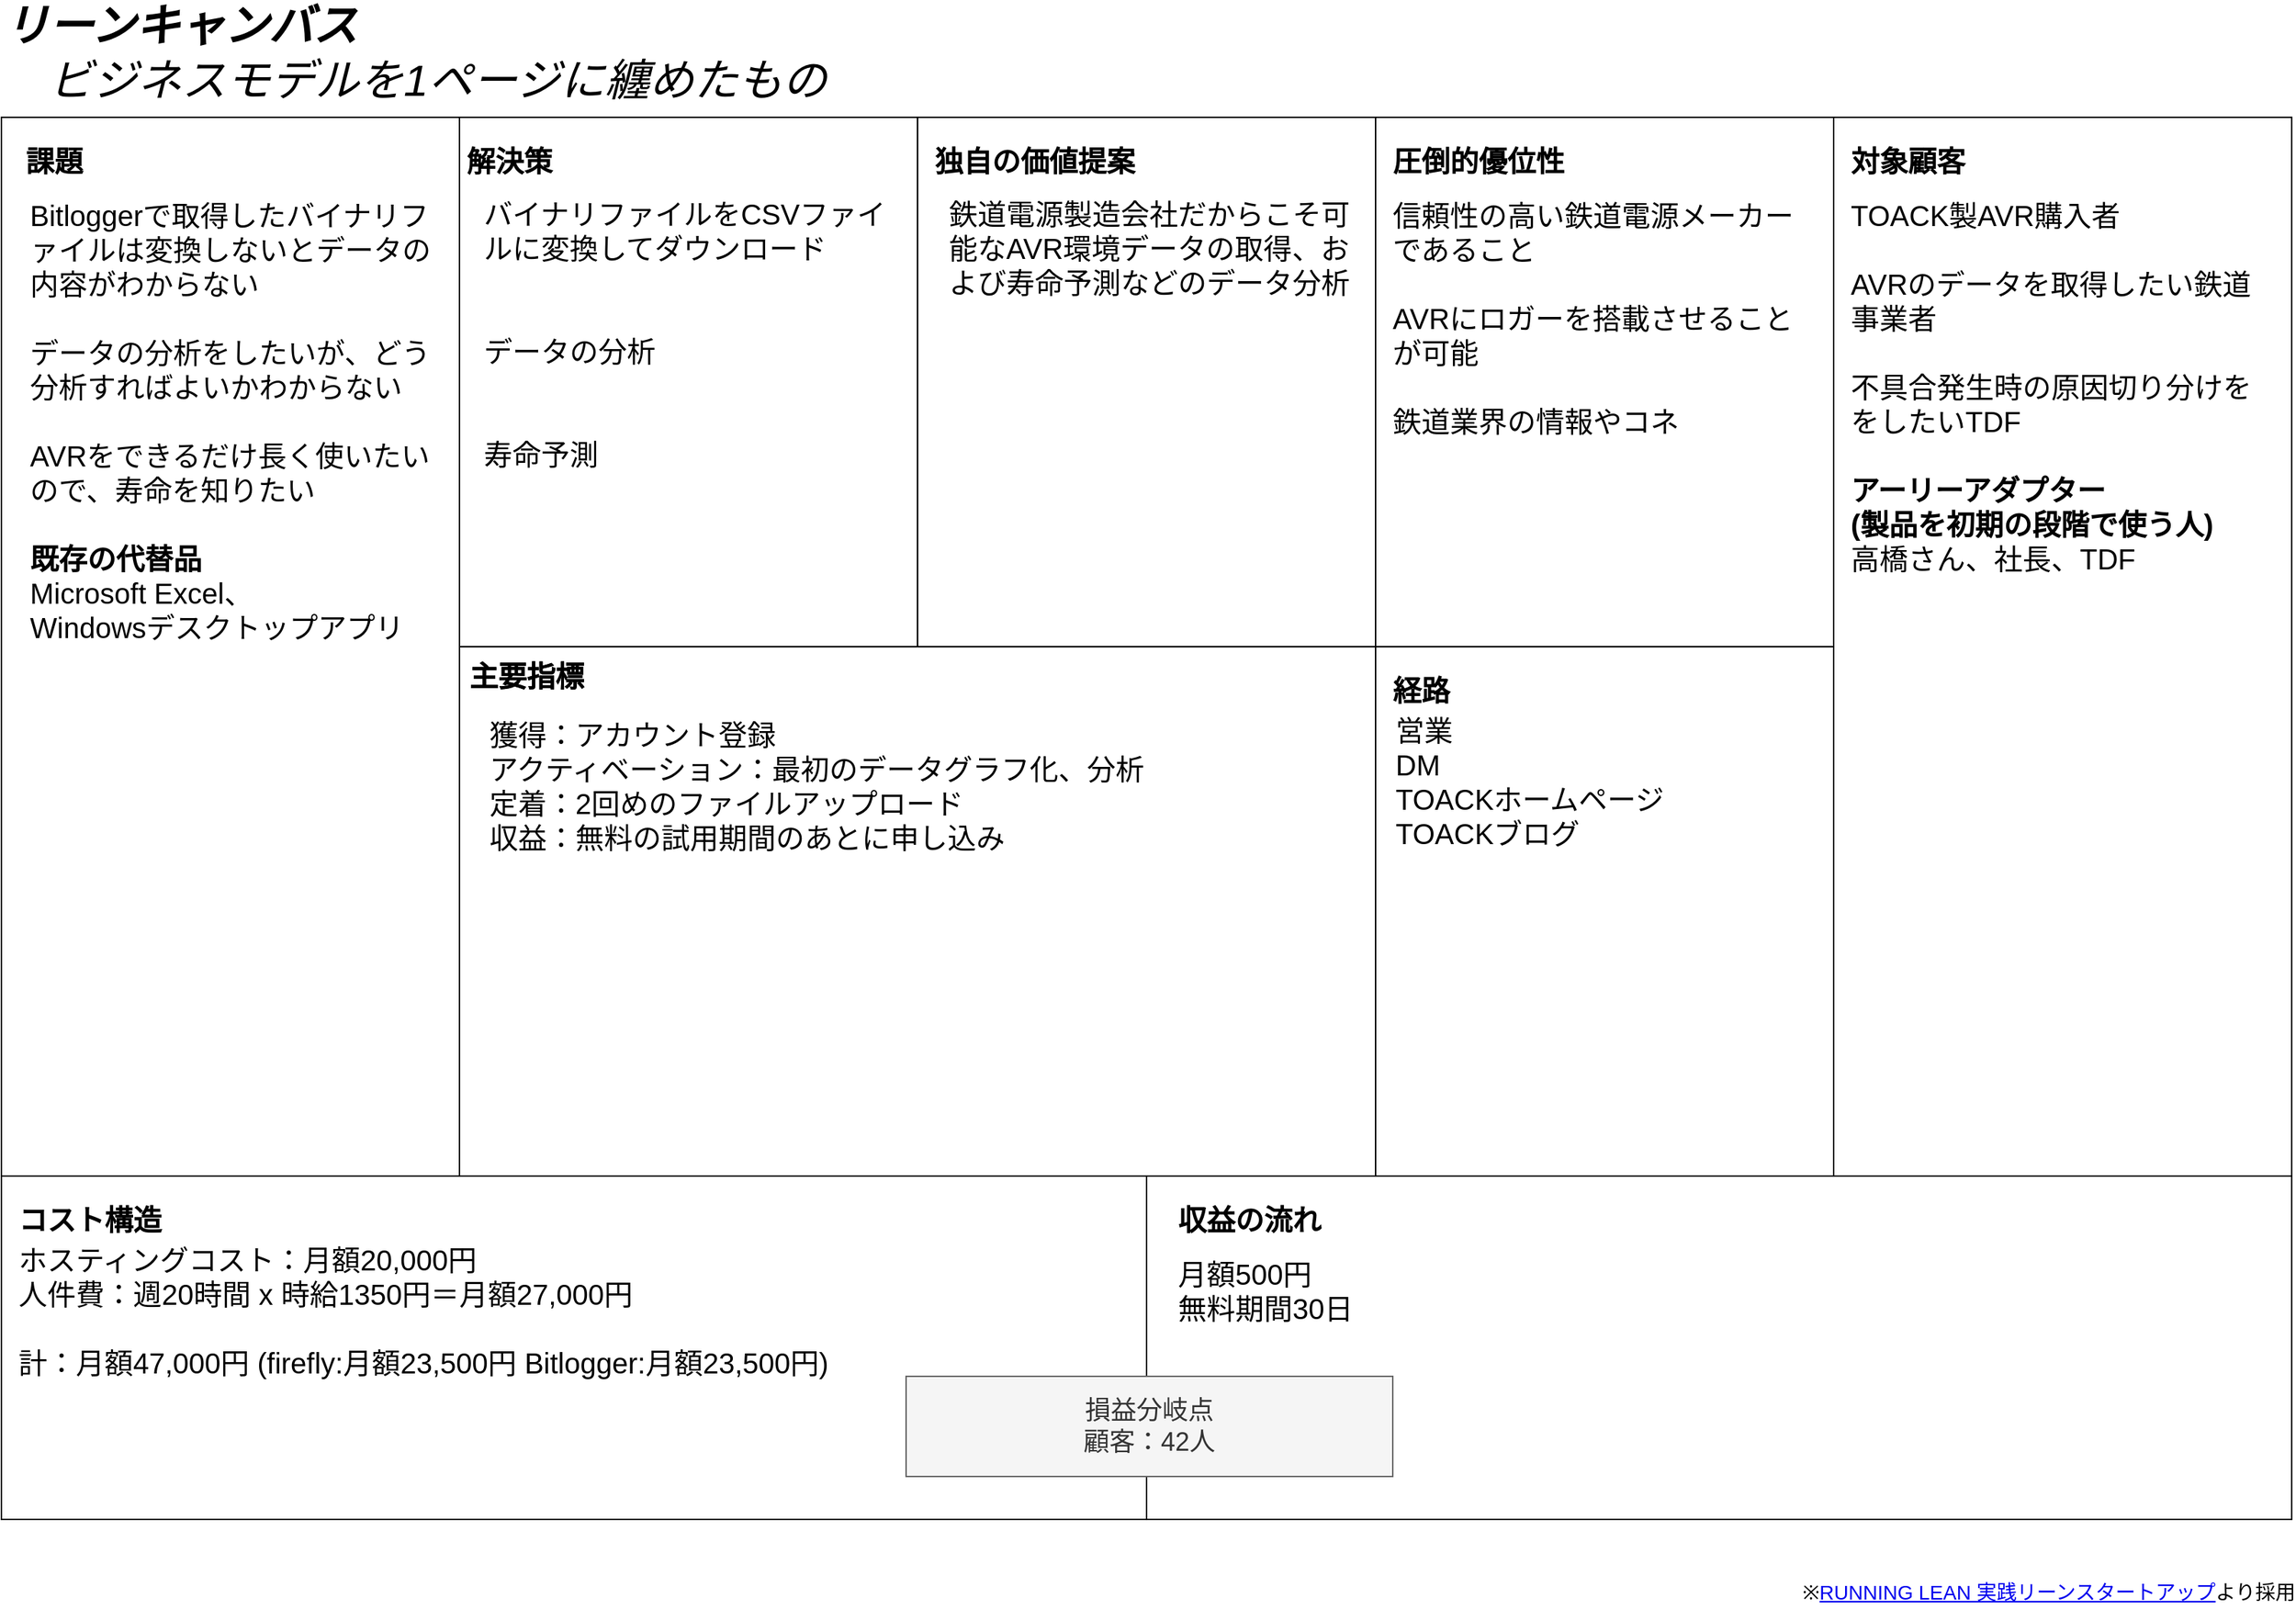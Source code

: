 <mxfile version="13.8.0" type="dropbox"><diagram id="1-c7E1SMqRqzCYW8FqcE" name="Page-1"><mxGraphModel dx="1901" dy="1028" grid="1" gridSize="10" guides="1" tooltips="1" connect="1" arrows="1" fold="1" page="1" pageScale="1" pageWidth="827" pageHeight="1169" math="0" shadow="0"><root><mxCell id="0"/><mxCell id="1" parent="0"/><mxCell id="ro7IMJ62LEZzJs9MgboP-1" value="" style="rounded=0;whiteSpace=wrap;html=1;" parent="1" vertex="1"><mxGeometry x="30" y="100" width="1600" height="980" as="geometry"/></mxCell><mxCell id="ro7IMJ62LEZzJs9MgboP-2" value="" style="rounded=0;whiteSpace=wrap;html=1;" parent="1" vertex="1"><mxGeometry x="30" y="100" width="320" height="740" as="geometry"/></mxCell><mxCell id="ro7IMJ62LEZzJs9MgboP-3" value="" style="rounded=0;whiteSpace=wrap;html=1;" parent="1" vertex="1"><mxGeometry x="350" y="100" width="320" height="370" as="geometry"/></mxCell><mxCell id="ro7IMJ62LEZzJs9MgboP-4" value="" style="rounded=0;whiteSpace=wrap;html=1;" parent="1" vertex="1"><mxGeometry x="670" y="100" width="320" height="740" as="geometry"/></mxCell><mxCell id="ro7IMJ62LEZzJs9MgboP-5" value="" style="rounded=0;whiteSpace=wrap;html=1;" parent="1" vertex="1"><mxGeometry x="990" y="100" width="320" height="370" as="geometry"/></mxCell><mxCell id="ro7IMJ62LEZzJs9MgboP-6" value="" style="rounded=0;whiteSpace=wrap;html=1;" parent="1" vertex="1"><mxGeometry x="1310" y="100" width="320" height="740" as="geometry"/></mxCell><mxCell id="ro7IMJ62LEZzJs9MgboP-7" value="" style="rounded=0;whiteSpace=wrap;html=1;" parent="1" vertex="1"><mxGeometry x="350" y="470" width="650" height="370" as="geometry"/></mxCell><mxCell id="ro7IMJ62LEZzJs9MgboP-8" value="" style="rounded=0;whiteSpace=wrap;html=1;" parent="1" vertex="1"><mxGeometry x="990" y="470" width="320" height="370" as="geometry"/></mxCell><mxCell id="ro7IMJ62LEZzJs9MgboP-9" value="" style="rounded=0;whiteSpace=wrap;html=1;" parent="1" vertex="1"><mxGeometry x="30" y="840" width="800" height="240" as="geometry"/></mxCell><mxCell id="ro7IMJ62LEZzJs9MgboP-10" value="" style="rounded=0;whiteSpace=wrap;html=1;" parent="1" vertex="1"><mxGeometry x="830" y="840" width="800" height="240" as="geometry"/></mxCell><mxCell id="ro7IMJ62LEZzJs9MgboP-11" value="課題" style="text;html=1;strokeColor=none;fillColor=none;align=center;verticalAlign=middle;whiteSpace=wrap;rounded=0;fontSize=20;fontStyle=1" parent="1" vertex="1"><mxGeometry x="37" y="120" width="60" height="20" as="geometry"/></mxCell><mxCell id="ro7IMJ62LEZzJs9MgboP-12" value="解決策" style="text;html=1;strokeColor=none;fillColor=none;align=center;verticalAlign=middle;whiteSpace=wrap;rounded=0;fontSize=20;fontStyle=1" parent="1" vertex="1"><mxGeometry x="350" y="120" width="70" height="20" as="geometry"/></mxCell><mxCell id="ro7IMJ62LEZzJs9MgboP-13" value="主要指標" style="text;html=1;strokeColor=none;fillColor=none;align=left;verticalAlign=middle;whiteSpace=wrap;rounded=0;fontSize=20;fontStyle=1" parent="1" vertex="1"><mxGeometry x="355" y="480" width="265" height="20" as="geometry"/></mxCell><mxCell id="ro7IMJ62LEZzJs9MgboP-14" value="主要指標" style="text;html=1;strokeColor=none;fillColor=none;align=left;verticalAlign=middle;whiteSpace=wrap;rounded=0;fontSize=20;fontStyle=1" parent="1" vertex="1"><mxGeometry x="355" y="480" width="265" height="20" as="geometry"/></mxCell><mxCell id="ro7IMJ62LEZzJs9MgboP-15" value="独自の価値提案" style="text;html=1;strokeColor=none;fillColor=none;align=left;verticalAlign=middle;whiteSpace=wrap;rounded=0;fontSize=20;fontStyle=1" parent="1" vertex="1"><mxGeometry x="680" y="120" width="265" height="20" as="geometry"/></mxCell><mxCell id="ro7IMJ62LEZzJs9MgboP-16" value="圧倒的優位性" style="text;html=1;strokeColor=none;fillColor=none;align=left;verticalAlign=middle;whiteSpace=wrap;rounded=0;fontSize=20;fontStyle=1" parent="1" vertex="1"><mxGeometry x="1000" y="120" width="265" height="20" as="geometry"/></mxCell><mxCell id="ro7IMJ62LEZzJs9MgboP-17" value="信頼性の高い鉄道電源メーカーであること&lt;br&gt;&lt;br&gt;AVRにロガーを搭載させることが可能&lt;br&gt;&lt;br&gt;鉄道業界の情報やコネ" style="text;html=1;strokeColor=none;fillColor=none;align=left;verticalAlign=top;whiteSpace=wrap;rounded=0;fontSize=20;" parent="1" vertex="1"><mxGeometry x="1000" y="150" width="300" height="300" as="geometry"/></mxCell><mxCell id="ro7IMJ62LEZzJs9MgboP-18" value="対象顧客" style="text;html=1;strokeColor=none;fillColor=none;align=left;verticalAlign=middle;whiteSpace=wrap;rounded=0;fontSize=20;fontStyle=1" parent="1" vertex="1"><mxGeometry x="1320" y="120" width="265" height="20" as="geometry"/></mxCell><mxCell id="ro7IMJ62LEZzJs9MgboP-19" value="&lt;span&gt;TOACK製AVR購入者&lt;br&gt;&lt;br&gt;AVRのデータを取得したい鉄道事業者&lt;br&gt;&lt;br&gt;不具合発生時の原因切り分けををしたいTDF&lt;br&gt;&lt;br&gt;&lt;b&gt;アーリーアダプター&lt;br&gt;(製品を初期の段階で使う人)&lt;br&gt;&lt;/b&gt;高橋さん、社長、TDF&lt;br&gt;&lt;/span&gt;" style="text;html=1;strokeColor=none;fillColor=none;align=left;verticalAlign=top;whiteSpace=wrap;rounded=0;fontSize=20;" parent="1" vertex="1"><mxGeometry x="1320" y="150" width="300" height="670" as="geometry"/></mxCell><mxCell id="ro7IMJ62LEZzJs9MgboP-20" value="経路" style="text;html=1;strokeColor=none;fillColor=none;align=left;verticalAlign=middle;whiteSpace=wrap;rounded=0;fontSize=20;fontStyle=1" parent="1" vertex="1"><mxGeometry x="1000" y="490" width="265" height="20" as="geometry"/></mxCell><mxCell id="ro7IMJ62LEZzJs9MgboP-21" value="営業&lt;br&gt;DM&lt;br&gt;TOACKホームページ&lt;br&gt;TOACKブログ" style="text;html=1;strokeColor=none;fillColor=none;align=left;verticalAlign=top;whiteSpace=wrap;rounded=0;fontSize=20;" parent="1" vertex="1"><mxGeometry x="1002" y="510" width="300" height="310" as="geometry"/></mxCell><mxCell id="ro7IMJ62LEZzJs9MgboP-22" value="コスト構造" style="text;html=1;strokeColor=none;fillColor=none;align=left;verticalAlign=middle;whiteSpace=wrap;rounded=0;fontSize=20;fontStyle=1" parent="1" vertex="1"><mxGeometry x="40" y="860" width="265" height="20" as="geometry"/></mxCell><mxCell id="ro7IMJ62LEZzJs9MgboP-23" value="&lt;span&gt;ホスティングコスト：月額20,000円&lt;br&gt;人件費：週20時間 x 時給1350円＝月額27,000円&lt;br&gt;&lt;br&gt;計：月額47,000円&amp;nbsp;(firefly:月額23,500円 Bitlogger:月額23,500円)&lt;br&gt;&lt;/span&gt;" style="text;html=1;strokeColor=none;fillColor=none;align=left;verticalAlign=top;whiteSpace=wrap;rounded=0;fontSize=20;" parent="1" vertex="1"><mxGeometry x="40" y="880" width="750" height="140" as="geometry"/></mxCell><mxCell id="ro7IMJ62LEZzJs9MgboP-24" value="収益の流れ" style="text;html=1;strokeColor=none;fillColor=none;align=left;verticalAlign=middle;whiteSpace=wrap;rounded=0;fontSize=20;fontStyle=1" parent="1" vertex="1"><mxGeometry x="850" y="860" width="265" height="20" as="geometry"/></mxCell><mxCell id="ro7IMJ62LEZzJs9MgboP-25" value="&lt;span&gt;月額500&lt;/span&gt;&lt;span&gt;円&lt;br&gt;&lt;/span&gt;&lt;span&gt;無料期間30日&lt;br&gt;&lt;/span&gt;" style="text;html=1;strokeColor=none;fillColor=none;align=left;verticalAlign=top;whiteSpace=wrap;rounded=0;fontSize=20;" parent="1" vertex="1"><mxGeometry x="850" y="890" width="540" height="70" as="geometry"/></mxCell><mxCell id="ro7IMJ62LEZzJs9MgboP-26" value="リーンキャンバス&lt;br&gt;&lt;span style=&quot;font-weight: normal&quot;&gt;　ビジネスモデルを1ページに纏めたもの&lt;/span&gt;" style="text;html=1;strokeColor=none;fillColor=none;align=left;verticalAlign=middle;whiteSpace=wrap;rounded=0;fontSize=31;fontStyle=3" parent="1" vertex="1"><mxGeometry x="30" y="30" width="590" height="50" as="geometry"/></mxCell><mxCell id="ro7IMJ62LEZzJs9MgboP-27" value="&lt;font style=&quot;font-size: 14px&quot;&gt;※&lt;a href=&quot;https://www.amazon.co.jp/Running-Lean-%E2%80%95%E5%AE%9F%E8%B7%B5%E3%83%AA%E3%83%BC%E3%83%B3%E3%82%B9%E3%82%BF%E3%83%BC%E3%83%88%E3%82%A2%E3%83%83%E3%83%97-LEAN-%E3%82%A2%E3%83%83%E3%82%B7%E3%83%A5%E3%83%BB%E3%83%9E%E3%82%A6%E3%83%AA%E3%83%A3/dp/4873115914/ref=sr_1_1?__mk_ja_JP=%E3%82%AB%E3%82%BF%E3%82%AB%E3%83%8A&amp;amp;dchild=1&amp;amp;keywords=running+lean&amp;amp;qid=1603089499&amp;amp;sr=8-1&quot;&gt;RUNNING LEAN 実践リーンスタートアップ&lt;/a&gt;より採用&lt;/font&gt;" style="text;html=1;align=center;verticalAlign=middle;resizable=0;points=[];autosize=1;fontSize=31;" parent="1" vertex="1"><mxGeometry x="1290" y="1100" width="340" height="50" as="geometry"/></mxCell><mxCell id="ro7IMJ62LEZzJs9MgboP-28" value="&lt;span&gt;バイナリファイルをCSVファイルに変換してダウンロード&lt;br&gt;&lt;br&gt;&lt;br&gt;&lt;/span&gt;データの分析&lt;br&gt;&lt;br&gt;&lt;br&gt;寿命予測&lt;br&gt;" style="text;html=1;strokeColor=none;fillColor=none;align=left;verticalAlign=top;whiteSpace=wrap;rounded=0;fontSize=20;" parent="1" vertex="1"><mxGeometry x="365" y="149" width="285" height="285" as="geometry"/></mxCell><mxCell id="ro7IMJ62LEZzJs9MgboP-29" value="Bitloggerで取得したバイナリファイルは変換しないとデータの内容がわからない&lt;br&gt;&lt;br&gt;データの分析をしたいが、どう分析すればよいかわからない&lt;br&gt;&lt;br&gt;AVRをできるだけ長く使いたいので、寿命を知りたい&lt;br&gt;&lt;br&gt;&lt;b&gt;既存の代替品&lt;br&gt;&lt;/b&gt;Microsoft Excel、&lt;br&gt;Windowsデスクトップアプリ" style="text;html=1;strokeColor=none;fillColor=none;align=left;verticalAlign=top;whiteSpace=wrap;rounded=0;fontSize=20;" parent="1" vertex="1"><mxGeometry x="47.5" y="150" width="285" height="660" as="geometry"/></mxCell><mxCell id="ro7IMJ62LEZzJs9MgboP-30" value="&lt;div&gt;&lt;span&gt;獲得：アカウント登録&lt;/span&gt;&lt;/div&gt;&lt;div&gt;&lt;span&gt;アクティベーション：&lt;/span&gt;&lt;span&gt;最初のデータグラフ化、分析&lt;/span&gt;&lt;/div&gt;&lt;div&gt;&lt;span&gt;定着：2回めのファイルアップロード&lt;/span&gt;&lt;/div&gt;&lt;div&gt;&lt;span&gt;収益：無料の試用期間のあとに申し込み&lt;/span&gt;&lt;/div&gt;" style="text;html=1;strokeColor=none;fillColor=none;align=left;verticalAlign=top;whiteSpace=wrap;rounded=0;fontSize=20;" parent="1" vertex="1"><mxGeometry x="368.5" y="512.5" width="562.5" height="285" as="geometry"/></mxCell><mxCell id="ro7IMJ62LEZzJs9MgboP-31" value="鉄道電源製造会社だからこそ可能なAVR環境データの取得、および寿命予測などのデータ分析" style="text;html=1;strokeColor=none;fillColor=none;align=left;verticalAlign=top;whiteSpace=wrap;rounded=0;fontSize=20;" parent="1" vertex="1"><mxGeometry x="689.5" y="149" width="285" height="300" as="geometry"/></mxCell><mxCell id="ro7IMJ62LEZzJs9MgboP-38" value="損益分岐点&lt;br&gt;顧客：42人" style="rounded=0;whiteSpace=wrap;html=1;fillColor=#f5f5f5;strokeColor=#666666;fontColor=#333333;fontSize=18;" parent="1" vertex="1"><mxGeometry x="662" y="980" width="340" height="70" as="geometry"/></mxCell></root></mxGraphModel></diagram></mxfile>